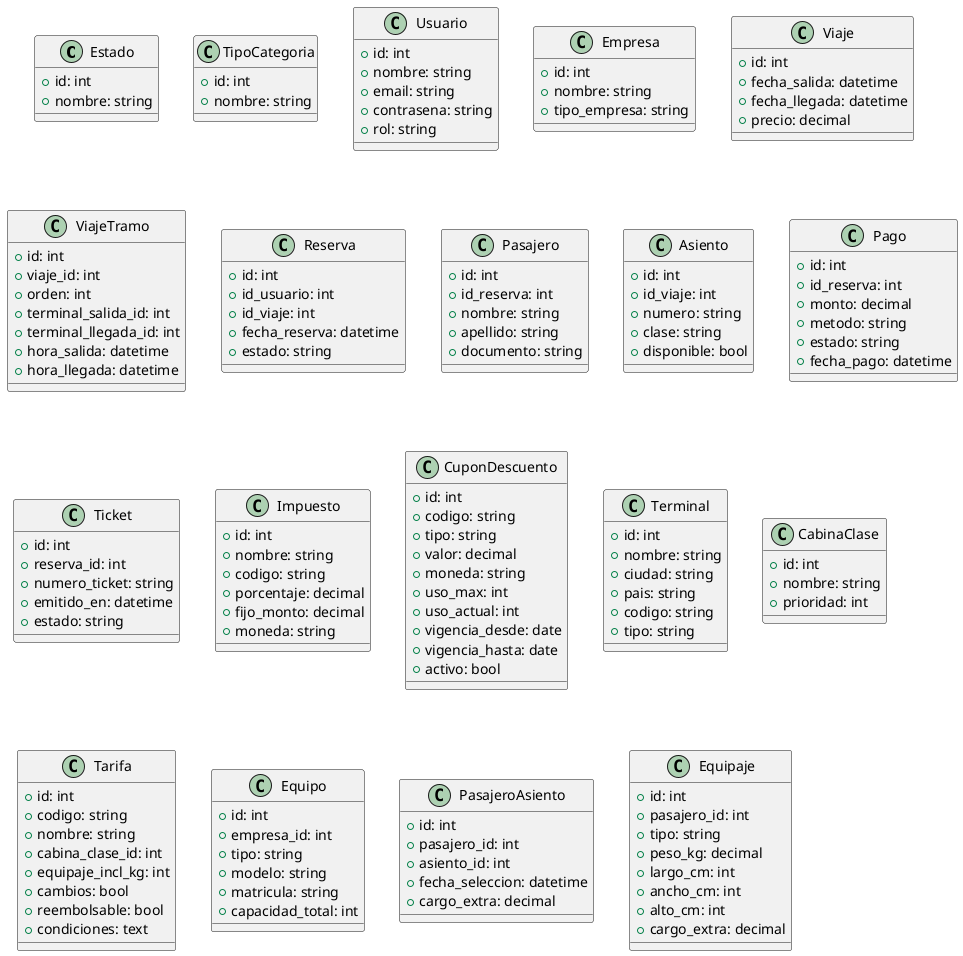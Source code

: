 @startuml

class Estado {
  +id: int
  +nombre: string
}

class TipoCategoria {
  +id: int
  +nombre: string
}

class Usuario {
  +id: int
  +nombre: string
  +email: string
  +contrasena: string
  +rol: string
}

class Empresa {
  +id: int
  +nombre: string
  +tipo_empresa: string
}

class Viaje {
  +id: int
  +fecha_salida: datetime
  +fecha_llegada: datetime
  +precio: decimal
}

class ViajeTramo {
  +id: int
  +viaje_id: int
  +orden: int
  +terminal_salida_id: int
  +terminal_llegada_id: int
  +hora_salida: datetime
  +hora_llegada: datetime
}

class Reserva {
  +id: int
  +id_usuario: int 
  +id_viaje: int 
  +fecha_reserva: datetime
  +estado: string
}

class Pasajero {
  +id: int
  +id_reserva: int 
  +nombre: string
  +apellido: string
  +documento: string
}

class Asiento {
  +id: int
  +id_viaje: int 
  +numero: string
  +clase: string
  +disponible: bool
}

class Pago {
  +id: int
  +id_reserva: int
  +monto: decimal
  +metodo: string
  +estado: string
  +fecha_pago: datetime
}

class Ticket {
  +id: int
  +reserva_id: int
  +numero_ticket: string
  +emitido_en: datetime
  +estado: string
}

class Impuesto {
  +id: int
  +nombre: string
  +codigo: string
  +porcentaje: decimal
  +fijo_monto: decimal
  +moneda: string
}

class CuponDescuento {
  +id: int
  +codigo: string
  +tipo: string
  +valor: decimal
  +moneda: string
  +uso_max: int
  +uso_actual: int
  +vigencia_desde: date
  +vigencia_hasta: date
  +activo: bool
}

class Terminal {
  +id: int
  +nombre: string
  +ciudad: string
  +pais: string
  +codigo: string
  +tipo: string
}

class CabinaClase {
  +id: int
  +nombre: string
  +prioridad: int
}

class Tarifa {
  +id: int
  +codigo: string
  +nombre: string
  +cabina_clase_id: int
  +equipaje_incl_kg: int
  +cambios: bool
  +reembolsable: bool
  +condiciones: text
}

class Equipo {
  +id: int
  +empresa_id: int
  +tipo: string
  +modelo: string
  +matricula: string
  +capacidad_total: int
}

class PasajeroAsiento {
  +id: int
  +pasajero_id: int
  +asiento_id: int
  +fecha_seleccion: datetime
  +cargo_extra: decimal
}

class Equipaje {
  +id: int
  +pasajero_id: int
  +tipo: string
  +peso_kg: decimal
  +largo_cm: int
  +ancho_cm: int
  +alto_cm: int
  +cargo_extra: decimal
}

@enduml